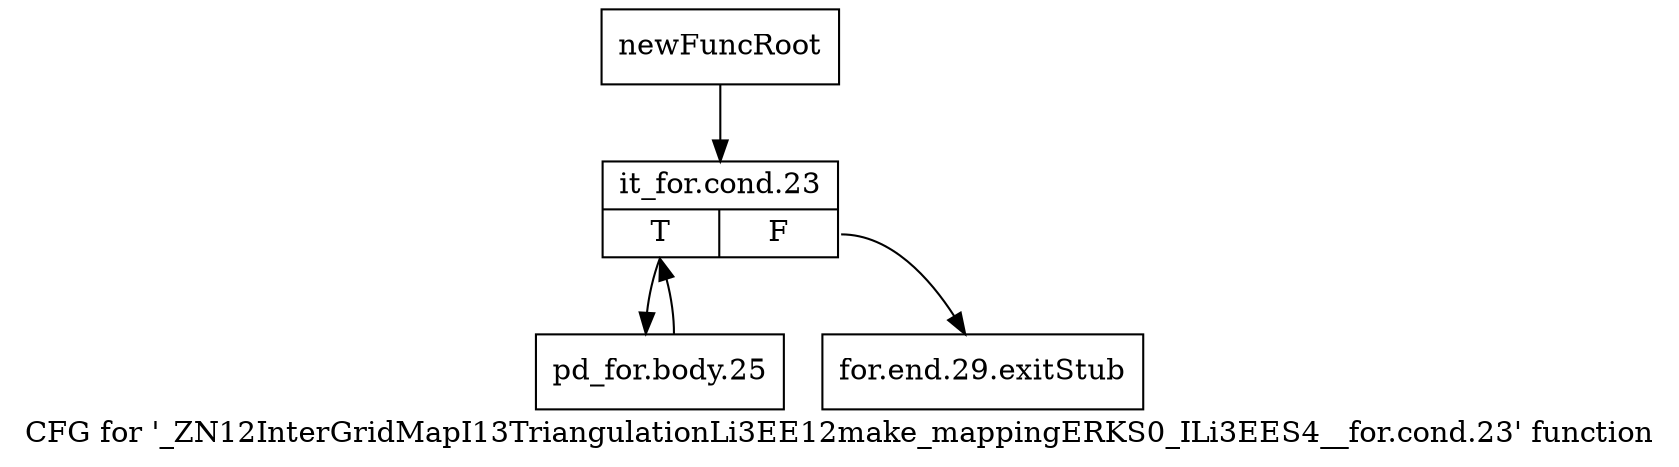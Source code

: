 digraph "CFG for '_ZN12InterGridMapI13TriangulationLi3EE12make_mappingERKS0_ILi3EES4__for.cond.23' function" {
	label="CFG for '_ZN12InterGridMapI13TriangulationLi3EE12make_mappingERKS0_ILi3EES4__for.cond.23' function";

	Node0x94716e0 [shape=record,label="{newFuncRoot}"];
	Node0x94716e0 -> Node0x9471780;
	Node0x9471730 [shape=record,label="{for.end.29.exitStub}"];
	Node0x9471780 [shape=record,label="{it_for.cond.23|{<s0>T|<s1>F}}"];
	Node0x9471780:s0 -> Node0x94717d0;
	Node0x9471780:s1 -> Node0x9471730;
	Node0x94717d0 [shape=record,label="{pd_for.body.25}"];
	Node0x94717d0 -> Node0x9471780;
}
